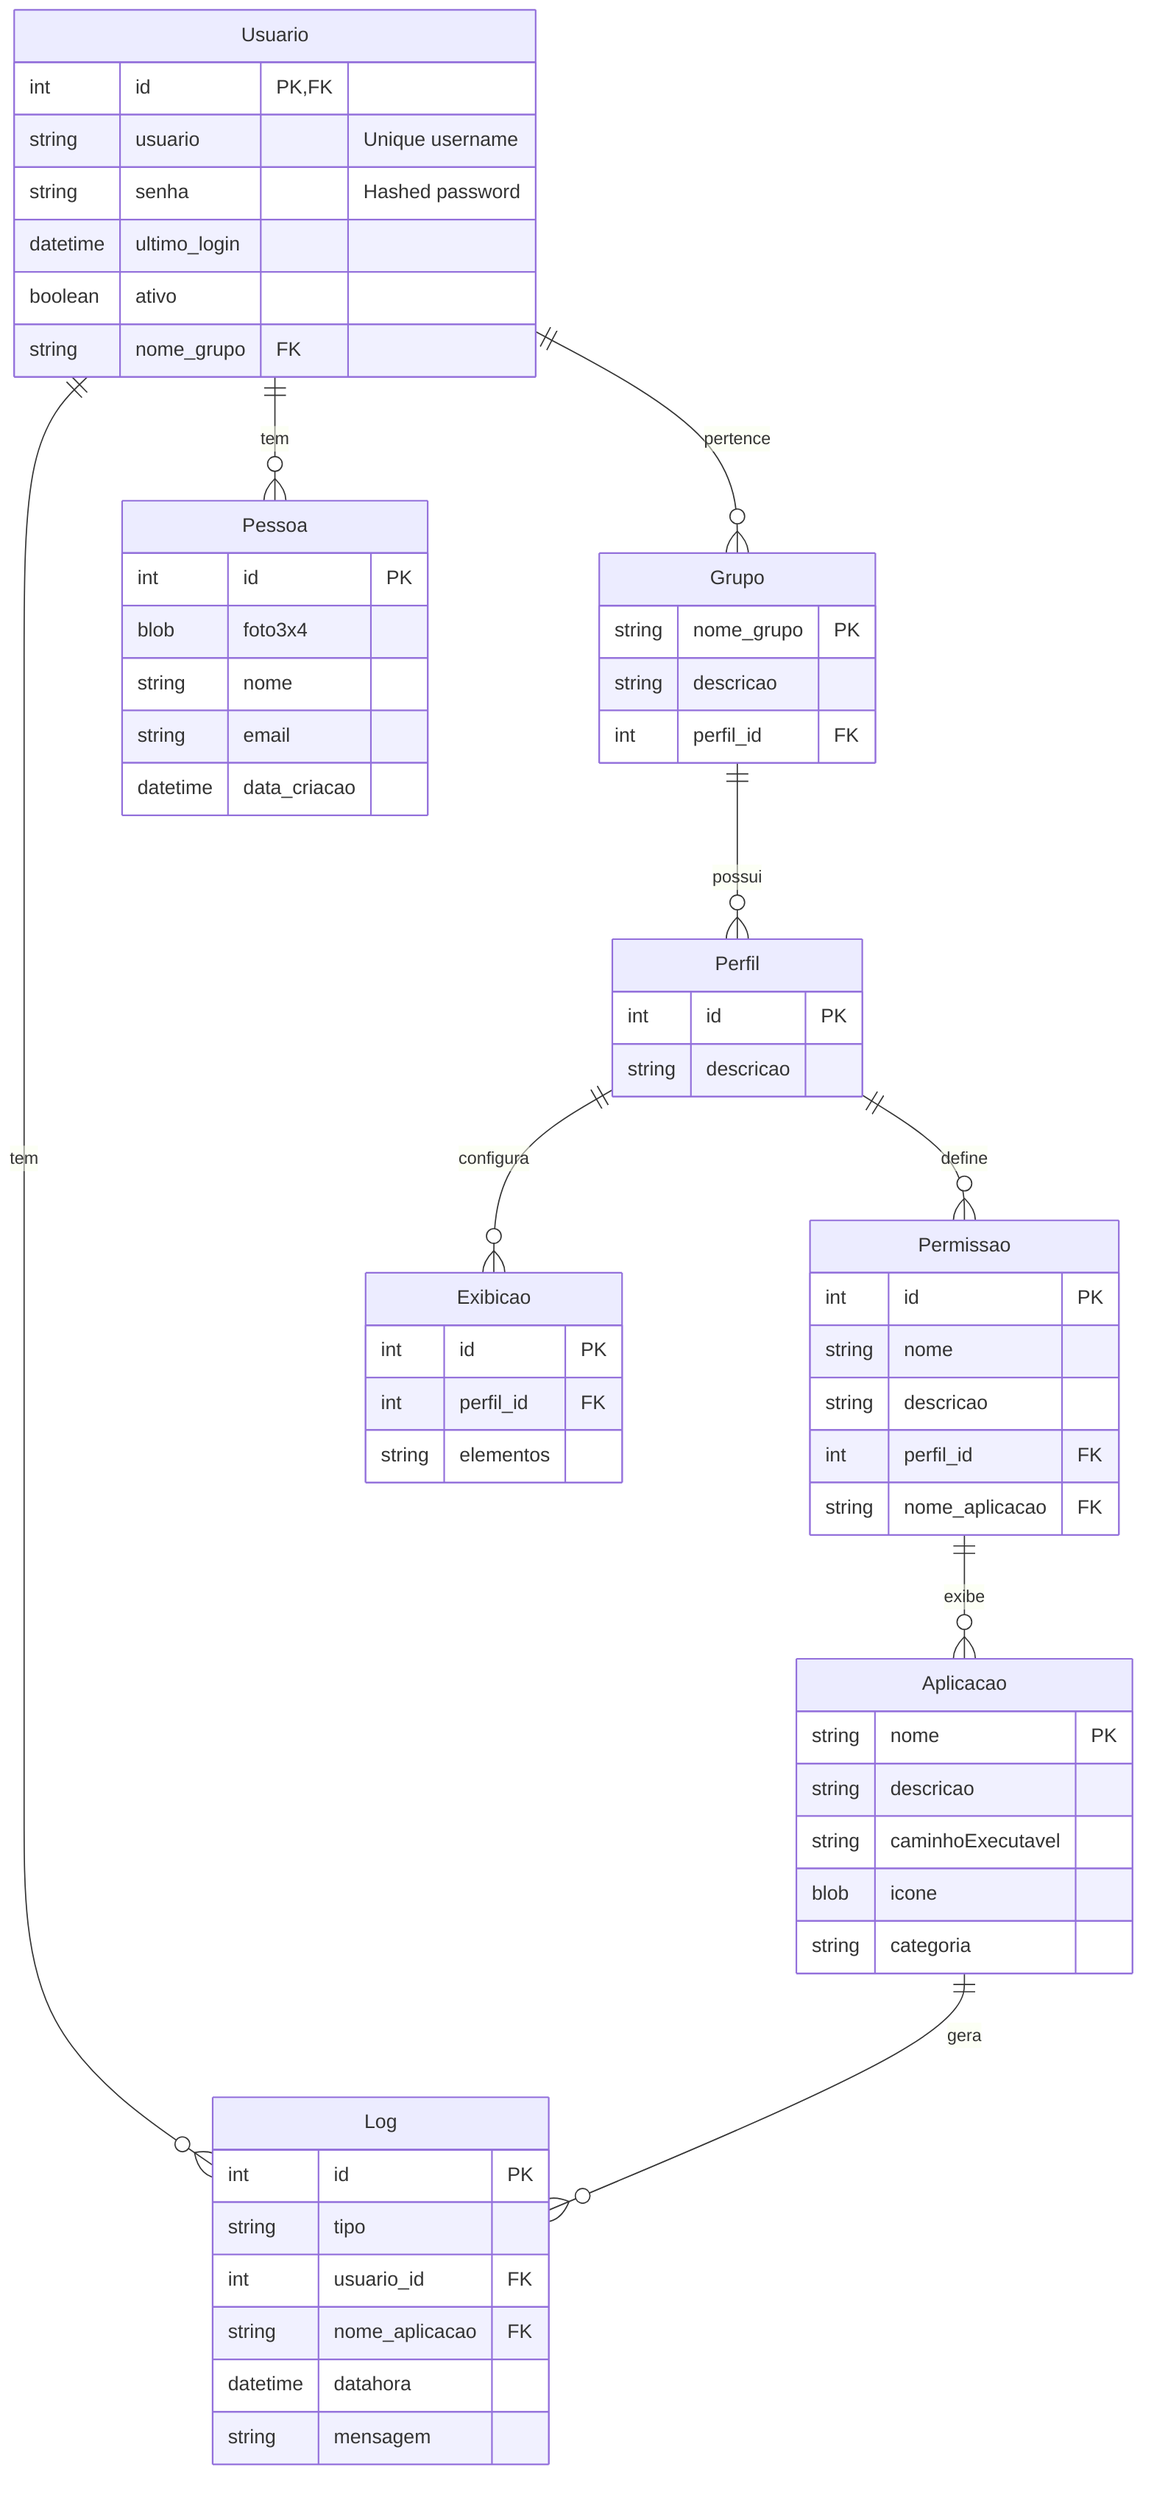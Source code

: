 erDiagram
    Grupo ||--o{ Perfil : possui
    Usuario ||--o{ Log : tem
    Usuario ||--o{ Grupo : pertence
    Usuario ||--o{ Pessoa : tem
    Aplicacao ||--o{ Log : gera
    Permissao ||--o{ Aplicacao : exibe
    Perfil ||--o{ Permissao : define
    Perfil ||--o{ Exibicao : configura

    Grupo {
        string nome_grupo PK
        string descricao
        int perfil_id FK
    }
    Pessoa {
        int id PK
        blob foto3x4
        string nome
        string email
        datetime data_criacao
    }
    Usuario {
        int id PK, FK
        string usuario "Unique username"
        string senha "Hashed password"
        datetime ultimo_login
        boolean ativo
        string nome_grupo FK
    }
    Aplicacao {
        string nome PK
        string descricao
        string caminhoExecutavel
        blob icone
        string categoria
    }
    Permissao {
        int id PK
        string nome
        string descricao
        int perfil_id FK
        string nome_aplicacao FK
    }
    Log {
        int id PK
        string tipo
        int usuario_id FK
        string nome_aplicacao FK
        datetime datahora
        string mensagem
    }
    Perfil {
        int id PK
        string descricao
    }
    Exibicao {
        int id PK
        int perfil_id FK
        string elementos
    }